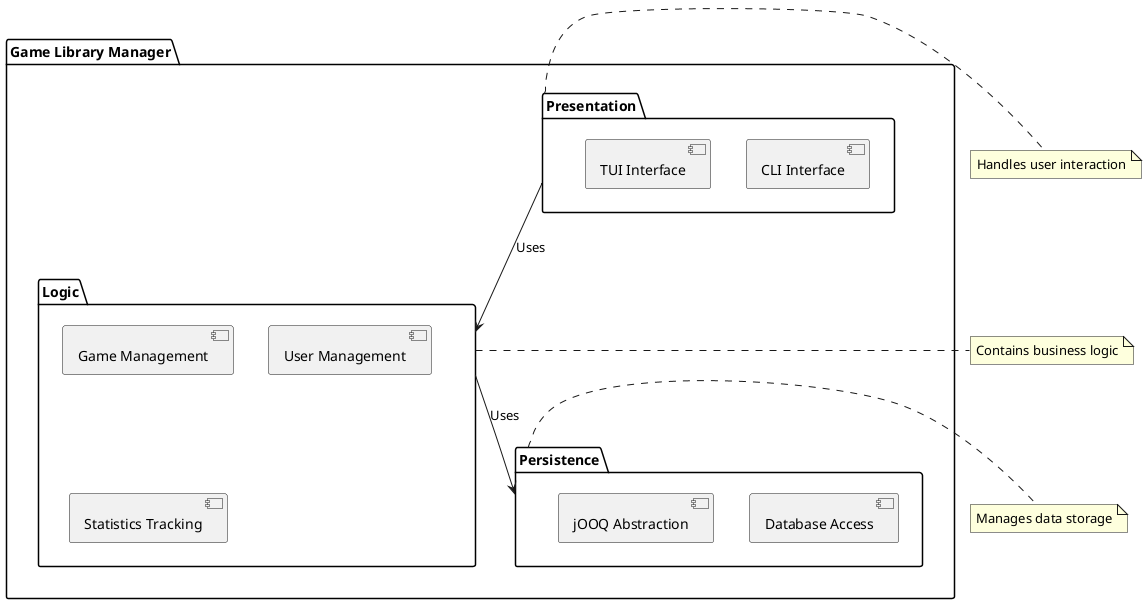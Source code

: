 @startuml GameLibraryManager
package "Game Library Manager" {
    package "Presentation" {
        [CLI Interface]
        [TUI Interface]
    }
    package "Logic" {
        [Game Management]
        [User Management]
        [Statistics Tracking]
    }
    package "Persistence" {
        [Database Access]
        [jOOQ Abstraction]
    }
}

[Presentation] --> [Logic] : Uses
[Logic] --> [Persistence] : Uses

note right of [Presentation] : Handles user interaction
note right of [Logic] : Contains business logic
note right of [Persistence] : Manages data storage
@enduml